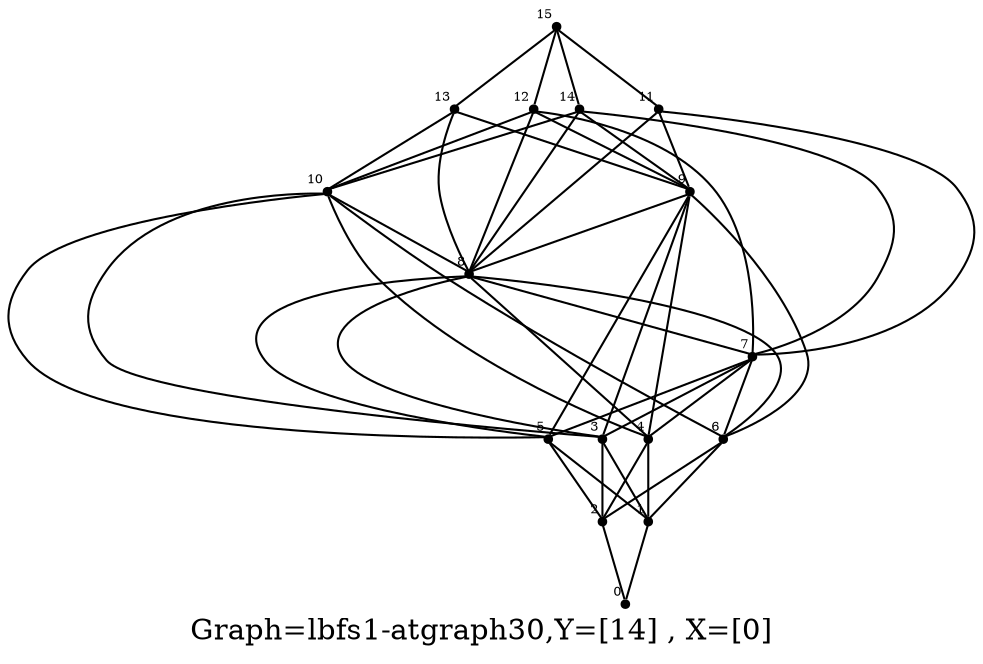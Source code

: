 /* Created by igraph 0.8.0-pre+0200568 */
graph {
  graph [
    label="Graph=lbfs1-atgraph30,Y=[14] , X=[0]  "
    labelloc=bottom
  ];
  0 [
    pos="0.000000,1.000000!"
    shape=point
    fontsize=6
    xlabel=0
  ];
  1 [
    pos="0.900000,2.000000!"
    shape=point
    fontsize=6
    xlabel=1
  ];
  2 [
    pos="1.000000,1.000000!"
    shape=point
    fontsize=6
    xlabel=2
  ];
  3 [
    pos="1.900000,3.000000!"
    shape=point
    fontsize=6
    xlabel=3
  ];
  4 [
    pos="2.000000,2.000000!"
    shape=point
    fontsize=6
    xlabel=4
  ];
  5 [
    pos="1.900000,1.000000!"
    shape=point
    fontsize=6
    xlabel=5
  ];
  6 [
    pos="2.000000,0.000000!"
    shape=point
    fontsize=6
    xlabel=6
  ];
  7 [
    pos="2.900000,3.000000!"
    shape=point
    fontsize=6
    xlabel=7
  ];
  8 [
    pos="3.000000,2.000000!"
    shape=point
    fontsize=6
    xlabel=8
  ];
  9 [
    pos="2.900000,1.000000!"
    shape=point
    fontsize=6
    xlabel=9
  ];
  10 [
    pos="3.000000,0.000000!"
    shape=point
    fontsize=6
    xlabel=10
  ];
  11 [
    pos="4.000000,0.000000!"
    shape=point
    fontsize=6
    xlabel=11
  ];
  12 [
    pos="3.900000,3.000000!"
    shape=point
    fontsize=6
    xlabel=12
  ];
  13 [
    pos="4.000000,2.000000!"
    shape=point
    fontsize=6
    xlabel=13
  ];
  14 [
    pos="3.900000,1.000000!"
    shape=point
    fontsize=6
    xlabel=14
  ];
  15 [
    pos="5.000000,1.000000!"
    shape=point
    fontsize=6
    xlabel=15
  ];

  1 -- 0;
  2 -- 0;
  3 -- 1;
  4 -- 1;
  5 -- 1;
  6 -- 1;
  3 -- 2;
  4 -- 2;
  5 -- 2;
  6 -- 2;
  7 -- 3;
  8 -- 3;
  9 -- 3;
  10 -- 3;
  7 -- 4;
  8 -- 4;
  9 -- 4;
  10 -- 4;
  7 -- 5;
  8 -- 5;
  9 -- 5;
  10 -- 5;
  7 -- 6;
  8 -- 6;
  9 -- 6;
  10 -- 6;
  8 -- 7;
  11 -- 7;
  12 -- 7;
  14 -- 7;
  9 -- 8;
  10 -- 8;
  11 -- 8;
  12 -- 8;
  13 -- 8;
  14 -- 8;
  11 -- 9;
  12 -- 9;
  13 -- 9;
  14 -- 9;
  12 -- 10;
  13 -- 10;
  14 -- 10;
  15 -- 11;
  15 -- 12;
  15 -- 13;
  15 -- 14;
}
